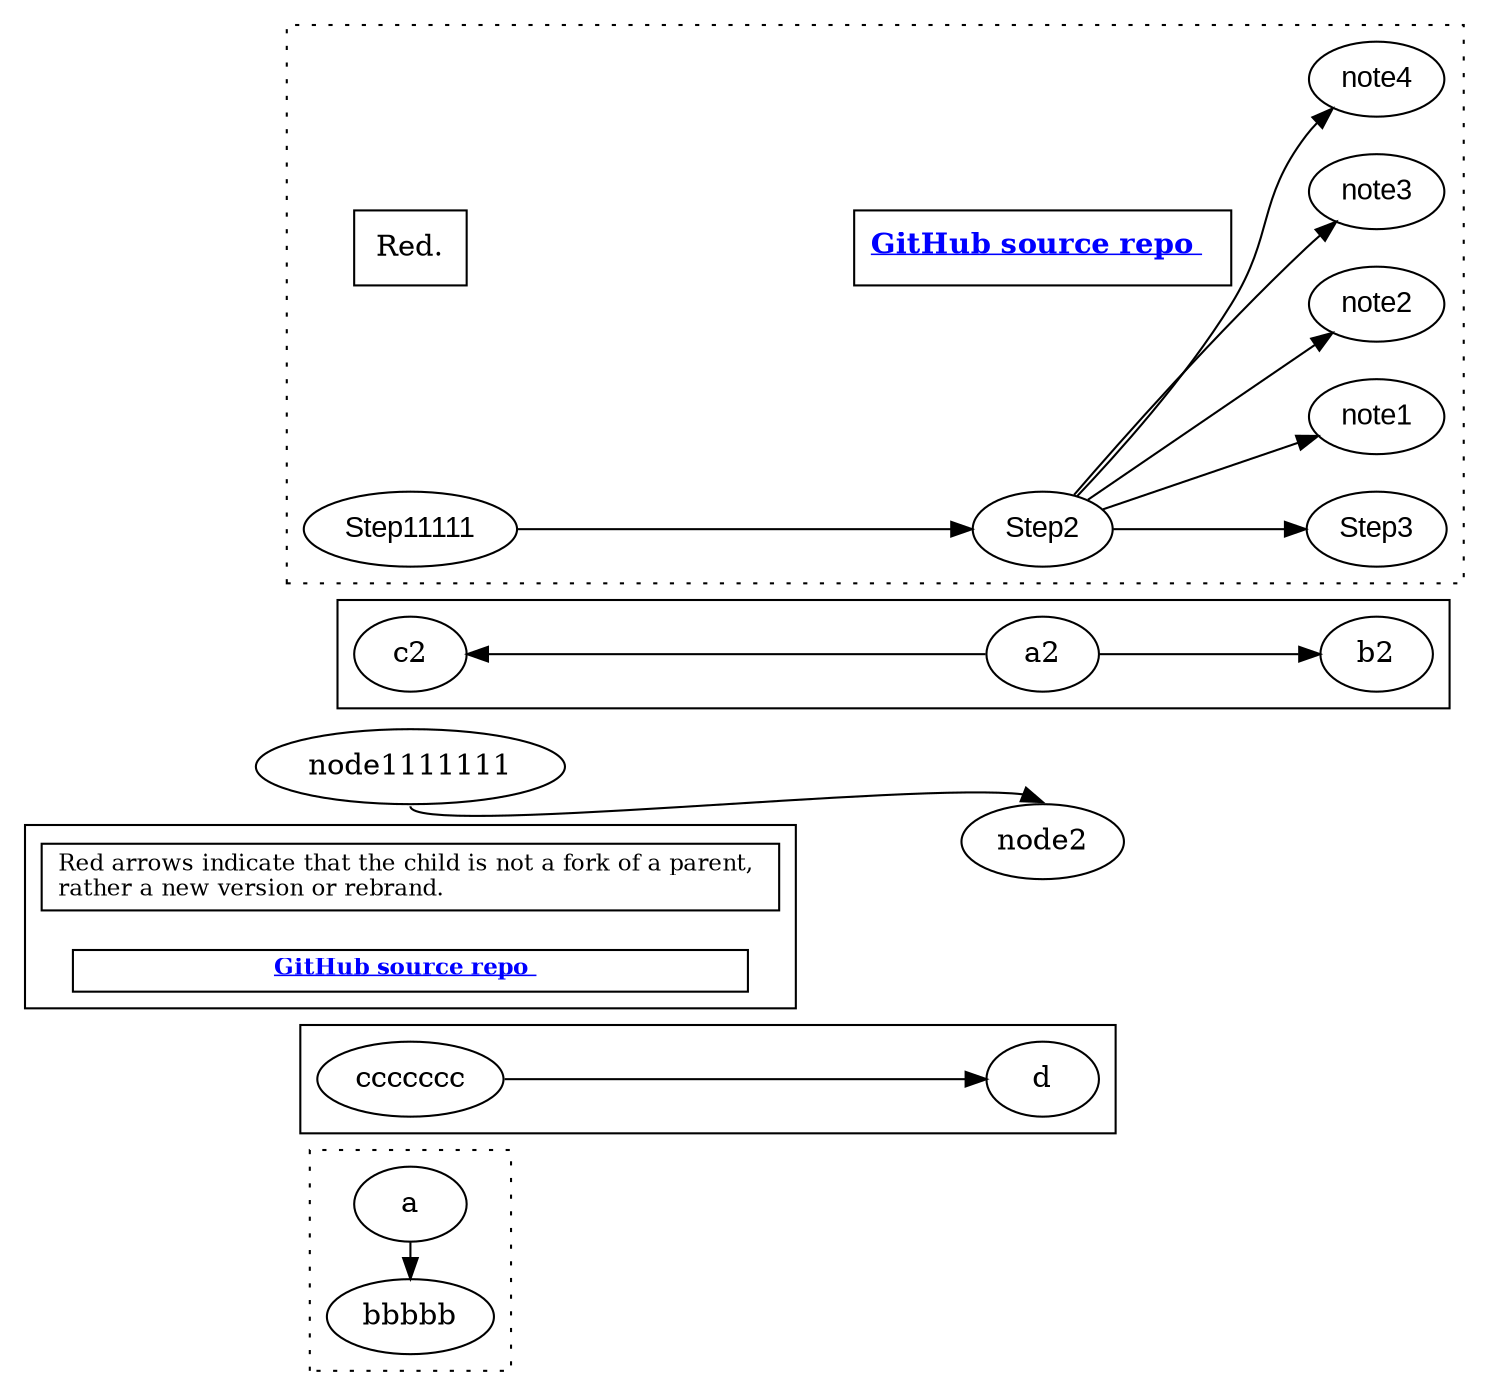 digraph G {
	//rankdir="TB"
	rankdir = "LR"

	subgraph cluster_0{
		rankdir = "LR"
		style   = "dotted"
		edge [constraint = false]
		a->bbbbb
	}
	subgraph cluster_1{
		rankdir = "LR";
		ccccccc->d;
	}

	// https://stackoverflow.com/a/2112178
    subgraph cluster_info
    {
		rankdir   = "LR";
		labeljust = "l";
		node [shape=record, height=.08, fontsize=11, width=4.5, constraint=false, style=solid]
		elk [label="Red arrows indicate that the child is not a fork of a parent, \l
		rather a new version or rebrand.\l",]
		buffalo [label = <<b><u><font color="blue" style="font-weight: bold; text-align: left; align: left;">GitHub source repo </font></u></b> >, shape = rectangle, URL = "https://github.com/CthulhuOnIce/SS13-Codebases"]
		//elk:s -> buffalo:n [style="invis", weight=999]
	}

	node1111111: s -> node2: n [splines="ortho"]


	subgraph cluster_3{
		rankdir = LR;
		a2 -> b2;
		c2 -> a2 [dir = "back"];
	}



	subgraph cluster_4
	{
		label = ""
		style = "dotted"

		info2 [label = "Red.", shape=rectangle]
		GitHub_source_repo2 [label = <<b><u><font color="blue" style="font-weight: bold;">GitHub source repo </font></u></b> >, shape = rectangle, URL = "https://github.com/CthulhuOnIce/SS13-Codebases"]
		info2 -> GitHub_source_repo2 [style="invis"] //, taillabel = "tail", lhead=cluster_0, constraint=false]


		node[group=a, fontname="Arial", fontsize=14];
		"Step11111" -> "Step2" -> "Step3";

		node[group=""];
		"Step2" -> "note1";
		"Step2" -> "note2";
		"Step2" -> "note3";
		"Step2" -> "note4";


	}

}
